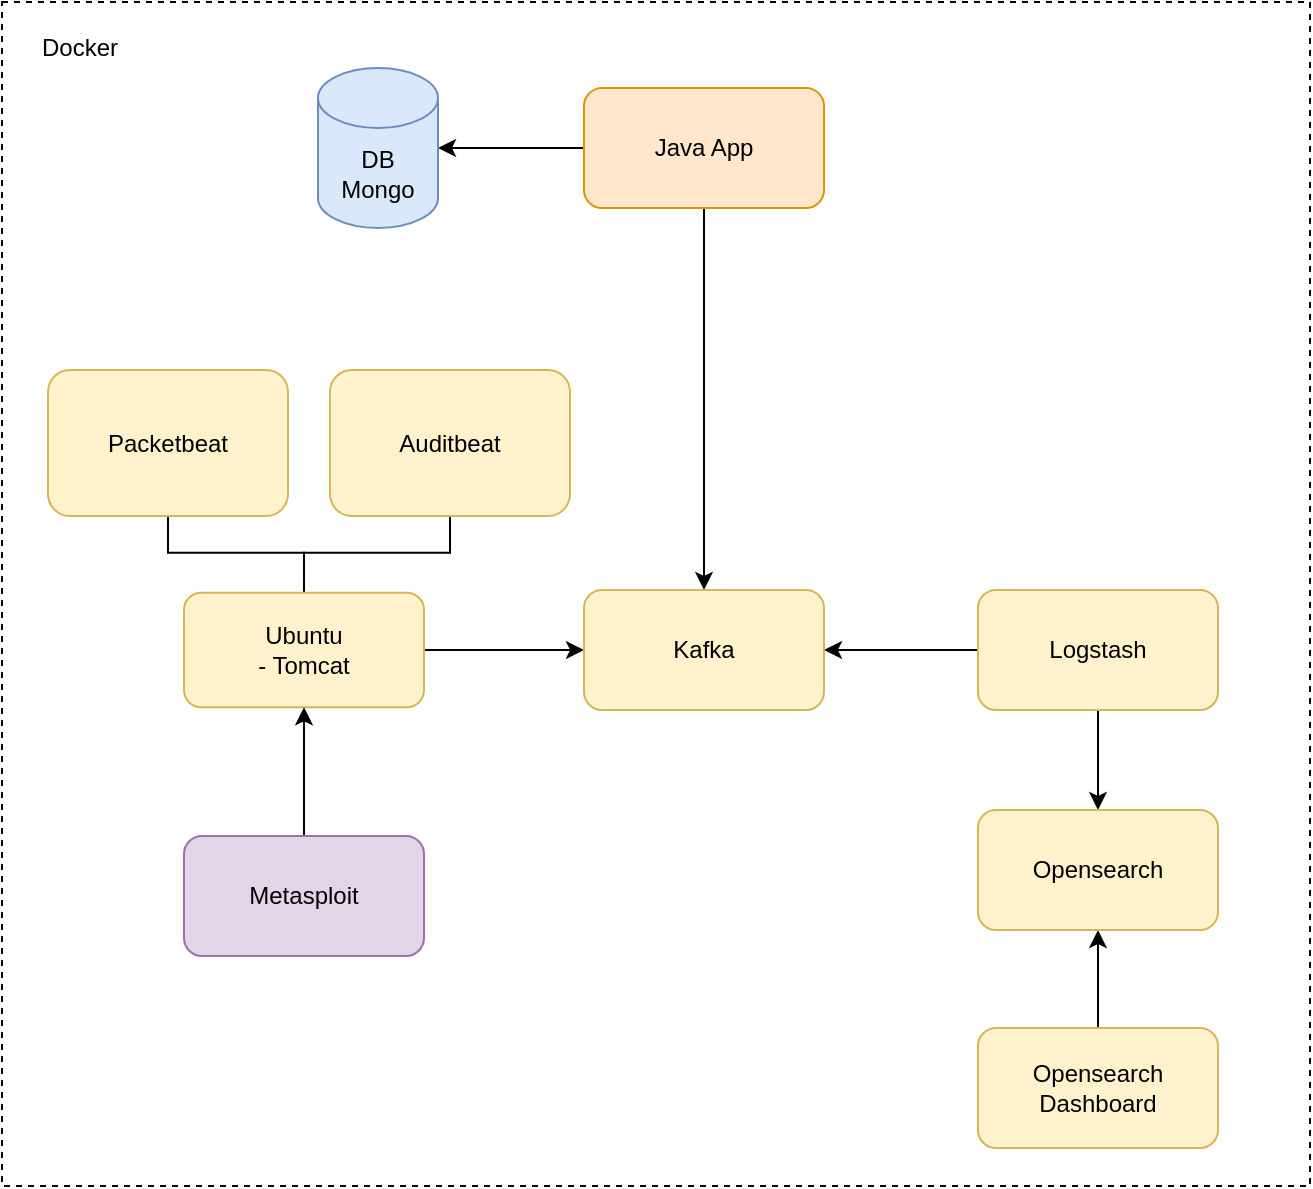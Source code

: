 <mxfile version="21.1.3" type="device">
  <diagram id="4ZrfaJLC7Dx6SihGyu81" name="Page-1">
    <mxGraphModel dx="1434" dy="699" grid="0" gridSize="10" guides="1" tooltips="1" connect="1" arrows="1" fold="1" page="1" pageScale="1" pageWidth="850" pageHeight="1100" math="0" shadow="0">
      <root>
        <mxCell id="0" />
        <mxCell id="1" parent="0" />
        <mxCell id="9FOUqIcd5IQX0OePepW3-33" value="" style="rounded=0;whiteSpace=wrap;html=1;dashed=1;" parent="1" vertex="1">
          <mxGeometry x="49" y="25" width="654" height="592" as="geometry" />
        </mxCell>
        <mxCell id="9FOUqIcd5IQX0OePepW3-16" style="edgeStyle=orthogonalEdgeStyle;rounded=0;orthogonalLoop=1;jettySize=auto;html=1;entryX=0;entryY=0.5;entryDx=0;entryDy=0;" parent="1" source="9FOUqIcd5IQX0OePepW3-17" target="9FOUqIcd5IQX0OePepW3-25" edge="1">
          <mxGeometry relative="1" as="geometry">
            <mxPoint x="319" y="349" as="targetPoint" />
          </mxGeometry>
        </mxCell>
        <mxCell id="omk4bDyJru3jUt2EAyRz-3" style="edgeStyle=orthogonalEdgeStyle;rounded=0;orthogonalLoop=1;jettySize=auto;html=1;endArrow=none;endFill=0;" edge="1" parent="1" source="9FOUqIcd5IQX0OePepW3-17" target="omk4bDyJru3jUt2EAyRz-1">
          <mxGeometry relative="1" as="geometry" />
        </mxCell>
        <mxCell id="omk4bDyJru3jUt2EAyRz-4" style="edgeStyle=orthogonalEdgeStyle;rounded=0;orthogonalLoop=1;jettySize=auto;html=1;exitX=0.5;exitY=0;exitDx=0;exitDy=0;endArrow=none;endFill=0;" edge="1" parent="1" source="9FOUqIcd5IQX0OePepW3-17" target="omk4bDyJru3jUt2EAyRz-2">
          <mxGeometry relative="1" as="geometry" />
        </mxCell>
        <mxCell id="9FOUqIcd5IQX0OePepW3-17" value="Ubuntu&lt;br&gt;- Tomcat" style="rounded=1;whiteSpace=wrap;html=1;fillColor=#fff2cc;strokeColor=#d6b656;" parent="1" vertex="1">
          <mxGeometry x="140" y="320.38" width="120" height="57.25" as="geometry" />
        </mxCell>
        <mxCell id="9FOUqIcd5IQX0OePepW3-18" style="edgeStyle=orthogonalEdgeStyle;rounded=0;orthogonalLoop=1;jettySize=auto;html=1;entryX=0.5;entryY=1;entryDx=0;entryDy=0;" parent="1" source="9FOUqIcd5IQX0OePepW3-19" target="9FOUqIcd5IQX0OePepW3-17" edge="1">
          <mxGeometry relative="1" as="geometry" />
        </mxCell>
        <mxCell id="9FOUqIcd5IQX0OePepW3-19" value="Metasploit" style="rounded=1;whiteSpace=wrap;html=1;fillColor=#e1d5e7;strokeColor=#9673a6;" parent="1" vertex="1">
          <mxGeometry x="140" y="442" width="120" height="60" as="geometry" />
        </mxCell>
        <mxCell id="9FOUqIcd5IQX0OePepW3-20" style="edgeStyle=orthogonalEdgeStyle;rounded=0;orthogonalLoop=1;jettySize=auto;html=1;entryX=1;entryY=0.5;entryDx=0;entryDy=0;entryPerimeter=0;" parent="1" source="9FOUqIcd5IQX0OePepW3-22" target="9FOUqIcd5IQX0OePepW3-23" edge="1">
          <mxGeometry relative="1" as="geometry" />
        </mxCell>
        <mxCell id="9FOUqIcd5IQX0OePepW3-21" style="edgeStyle=orthogonalEdgeStyle;rounded=0;orthogonalLoop=1;jettySize=auto;html=1;entryX=0.5;entryY=0;entryDx=0;entryDy=0;" parent="1" source="9FOUqIcd5IQX0OePepW3-22" target="9FOUqIcd5IQX0OePepW3-25" edge="1">
          <mxGeometry relative="1" as="geometry">
            <mxPoint x="497" y="349" as="targetPoint" />
          </mxGeometry>
        </mxCell>
        <mxCell id="9FOUqIcd5IQX0OePepW3-22" value="Java App" style="rounded=1;whiteSpace=wrap;html=1;fillColor=#ffe6cc;strokeColor=#d79b00;" parent="1" vertex="1">
          <mxGeometry x="340" y="68" width="120" height="60" as="geometry" />
        </mxCell>
        <mxCell id="9FOUqIcd5IQX0OePepW3-23" value="DB &lt;br&gt;Mongo" style="shape=cylinder3;whiteSpace=wrap;html=1;boundedLbl=1;backgroundOutline=1;size=15;fillColor=#dae8fc;strokeColor=#6c8ebf;" parent="1" vertex="1">
          <mxGeometry x="207" y="58" width="60" height="80" as="geometry" />
        </mxCell>
        <mxCell id="9FOUqIcd5IQX0OePepW3-24" style="edgeStyle=orthogonalEdgeStyle;rounded=0;orthogonalLoop=1;jettySize=auto;html=1;entryX=0;entryY=0.5;entryDx=0;entryDy=0;startArrow=classic;startFill=1;endArrow=none;endFill=0;" parent="1" source="9FOUqIcd5IQX0OePepW3-25" target="9FOUqIcd5IQX0OePepW3-27" edge="1">
          <mxGeometry relative="1" as="geometry" />
        </mxCell>
        <mxCell id="9FOUqIcd5IQX0OePepW3-25" value="Kafka" style="rounded=1;whiteSpace=wrap;html=1;fillColor=#fff2cc;strokeColor=#d6b656;" parent="1" vertex="1">
          <mxGeometry x="340" y="319" width="120" height="60" as="geometry" />
        </mxCell>
        <mxCell id="9FOUqIcd5IQX0OePepW3-26" style="edgeStyle=orthogonalEdgeStyle;rounded=0;orthogonalLoop=1;jettySize=auto;html=1;entryX=0.5;entryY=0;entryDx=0;entryDy=0;" parent="1" source="9FOUqIcd5IQX0OePepW3-27" target="9FOUqIcd5IQX0OePepW3-29" edge="1">
          <mxGeometry relative="1" as="geometry">
            <mxPoint x="597" y="419.5" as="targetPoint" />
          </mxGeometry>
        </mxCell>
        <mxCell id="9FOUqIcd5IQX0OePepW3-27" value="Logstash" style="rounded=1;whiteSpace=wrap;html=1;fillColor=#fff2cc;strokeColor=#d6b656;" parent="1" vertex="1">
          <mxGeometry x="537" y="319" width="120" height="60" as="geometry" />
        </mxCell>
        <mxCell id="9FOUqIcd5IQX0OePepW3-28" style="edgeStyle=orthogonalEdgeStyle;rounded=0;orthogonalLoop=1;jettySize=auto;html=1;entryX=0.5;entryY=0;entryDx=0;entryDy=0;startArrow=classic;startFill=1;endArrow=none;endFill=0;" parent="1" source="9FOUqIcd5IQX0OePepW3-29" target="9FOUqIcd5IQX0OePepW3-30" edge="1">
          <mxGeometry relative="1" as="geometry" />
        </mxCell>
        <mxCell id="9FOUqIcd5IQX0OePepW3-29" value="Opensearch" style="rounded=1;whiteSpace=wrap;html=1;fillColor=#fff2cc;strokeColor=#d6b656;" parent="1" vertex="1">
          <mxGeometry x="537" y="429" width="120" height="60" as="geometry" />
        </mxCell>
        <mxCell id="9FOUqIcd5IQX0OePepW3-30" value="Opensearch Dashboard" style="rounded=1;whiteSpace=wrap;html=1;fillColor=#fff2cc;strokeColor=#d6b656;" parent="1" vertex="1">
          <mxGeometry x="537" y="538" width="120" height="60" as="geometry" />
        </mxCell>
        <mxCell id="9FOUqIcd5IQX0OePepW3-34" value="Docker" style="text;html=1;strokeColor=none;fillColor=none;align=center;verticalAlign=middle;whiteSpace=wrap;rounded=0;" parent="1" vertex="1">
          <mxGeometry x="58" y="33" width="60" height="30" as="geometry" />
        </mxCell>
        <mxCell id="omk4bDyJru3jUt2EAyRz-1" value="Packetbeat" style="rounded=1;whiteSpace=wrap;html=1;fillColor=#fff2cc;strokeColor=#d6b656;" vertex="1" parent="1">
          <mxGeometry x="72" y="209" width="120" height="73" as="geometry" />
        </mxCell>
        <mxCell id="omk4bDyJru3jUt2EAyRz-2" value="Auditbeat" style="rounded=1;whiteSpace=wrap;html=1;fillColor=#fff2cc;strokeColor=#d6b656;" vertex="1" parent="1">
          <mxGeometry x="213" y="209" width="120" height="73" as="geometry" />
        </mxCell>
      </root>
    </mxGraphModel>
  </diagram>
</mxfile>
